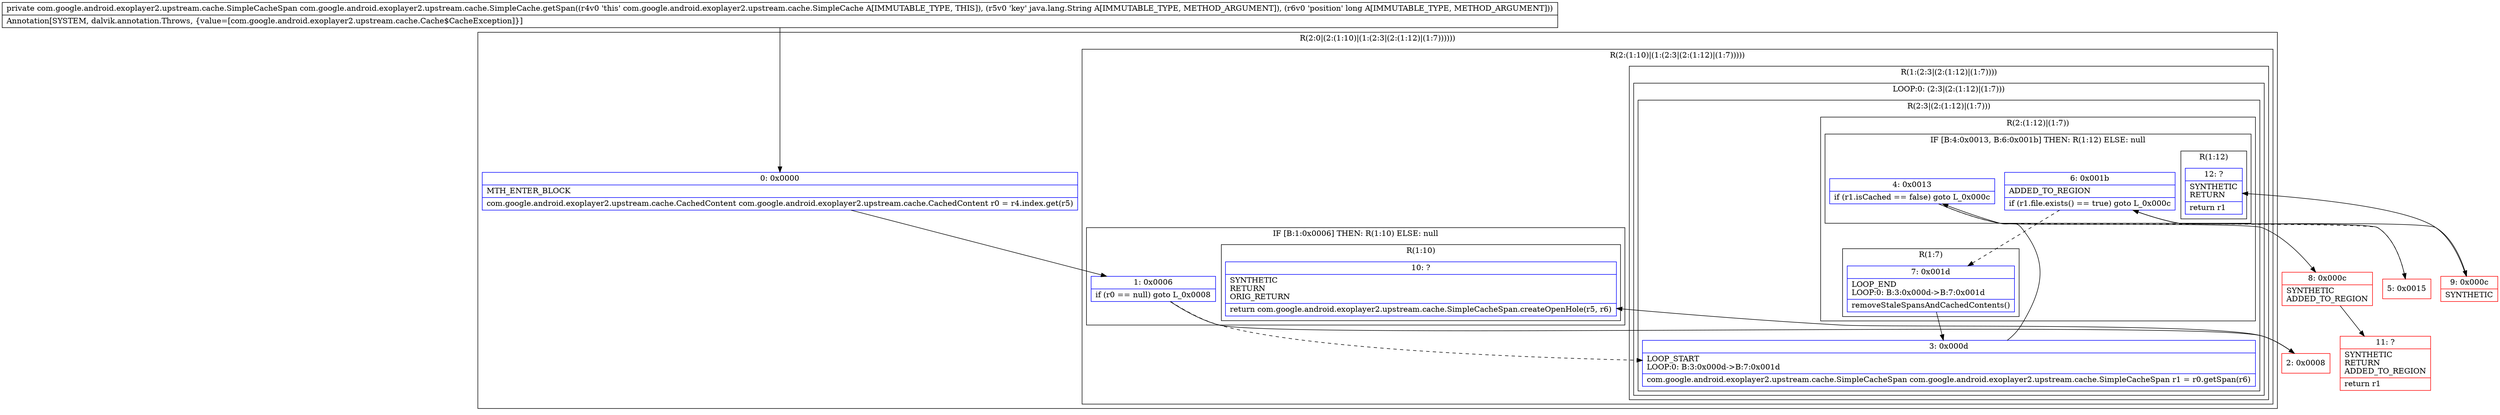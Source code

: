 digraph "CFG forcom.google.android.exoplayer2.upstream.cache.SimpleCache.getSpan(Ljava\/lang\/String;J)Lcom\/google\/android\/exoplayer2\/upstream\/cache\/SimpleCacheSpan;" {
subgraph cluster_Region_278585440 {
label = "R(2:0|(2:(1:10)|(1:(2:3|(2:(1:12)|(1:7))))))";
node [shape=record,color=blue];
Node_0 [shape=record,label="{0\:\ 0x0000|MTH_ENTER_BLOCK\l|com.google.android.exoplayer2.upstream.cache.CachedContent com.google.android.exoplayer2.upstream.cache.CachedContent r0 = r4.index.get(r5)\l}"];
subgraph cluster_Region_242899740 {
label = "R(2:(1:10)|(1:(2:3|(2:(1:12)|(1:7)))))";
node [shape=record,color=blue];
subgraph cluster_IfRegion_1740556019 {
label = "IF [B:1:0x0006] THEN: R(1:10) ELSE: null";
node [shape=record,color=blue];
Node_1 [shape=record,label="{1\:\ 0x0006|if (r0 == null) goto L_0x0008\l}"];
subgraph cluster_Region_1655137988 {
label = "R(1:10)";
node [shape=record,color=blue];
Node_10 [shape=record,label="{10\:\ ?|SYNTHETIC\lRETURN\lORIG_RETURN\l|return com.google.android.exoplayer2.upstream.cache.SimpleCacheSpan.createOpenHole(r5, r6)\l}"];
}
}
subgraph cluster_Region_319241931 {
label = "R(1:(2:3|(2:(1:12)|(1:7))))";
node [shape=record,color=blue];
subgraph cluster_LoopRegion_803080684 {
label = "LOOP:0: (2:3|(2:(1:12)|(1:7)))";
node [shape=record,color=blue];
subgraph cluster_Region_30685554 {
label = "R(2:3|(2:(1:12)|(1:7)))";
node [shape=record,color=blue];
Node_3 [shape=record,label="{3\:\ 0x000d|LOOP_START\lLOOP:0: B:3:0x000d\-\>B:7:0x001d\l|com.google.android.exoplayer2.upstream.cache.SimpleCacheSpan com.google.android.exoplayer2.upstream.cache.SimpleCacheSpan r1 = r0.getSpan(r6)\l}"];
subgraph cluster_Region_1939871152 {
label = "R(2:(1:12)|(1:7))";
node [shape=record,color=blue];
subgraph cluster_IfRegion_1285358041 {
label = "IF [B:4:0x0013, B:6:0x001b] THEN: R(1:12) ELSE: null";
node [shape=record,color=blue];
Node_4 [shape=record,label="{4\:\ 0x0013|if (r1.isCached == false) goto L_0x000c\l}"];
Node_6 [shape=record,label="{6\:\ 0x001b|ADDED_TO_REGION\l|if (r1.file.exists() == true) goto L_0x000c\l}"];
subgraph cluster_Region_188969418 {
label = "R(1:12)";
node [shape=record,color=blue];
Node_12 [shape=record,label="{12\:\ ?|SYNTHETIC\lRETURN\l|return r1\l}"];
}
}
subgraph cluster_Region_711515206 {
label = "R(1:7)";
node [shape=record,color=blue];
Node_7 [shape=record,label="{7\:\ 0x001d|LOOP_END\lLOOP:0: B:3:0x000d\-\>B:7:0x001d\l|removeStaleSpansAndCachedContents()\l}"];
}
}
}
}
}
}
}
Node_2 [shape=record,color=red,label="{2\:\ 0x0008}"];
Node_5 [shape=record,color=red,label="{5\:\ 0x0015}"];
Node_8 [shape=record,color=red,label="{8\:\ 0x000c|SYNTHETIC\lADDED_TO_REGION\l}"];
Node_9 [shape=record,color=red,label="{9\:\ 0x000c|SYNTHETIC\l}"];
Node_11 [shape=record,color=red,label="{11\:\ ?|SYNTHETIC\lRETURN\lADDED_TO_REGION\l|return r1\l}"];
MethodNode[shape=record,label="{private com.google.android.exoplayer2.upstream.cache.SimpleCacheSpan com.google.android.exoplayer2.upstream.cache.SimpleCache.getSpan((r4v0 'this' com.google.android.exoplayer2.upstream.cache.SimpleCache A[IMMUTABLE_TYPE, THIS]), (r5v0 'key' java.lang.String A[IMMUTABLE_TYPE, METHOD_ARGUMENT]), (r6v0 'position' long A[IMMUTABLE_TYPE, METHOD_ARGUMENT]))  | Annotation[SYSTEM, dalvik.annotation.Throws, \{value=[com.google.android.exoplayer2.upstream.cache.Cache$CacheException]\}]\l}"];
MethodNode -> Node_0;
Node_0 -> Node_1;
Node_1 -> Node_2;
Node_1 -> Node_3[style=dashed];
Node_3 -> Node_4;
Node_4 -> Node_5[style=dashed];
Node_4 -> Node_8;
Node_6 -> Node_7[style=dashed];
Node_6 -> Node_9;
Node_7 -> Node_3;
Node_2 -> Node_10;
Node_5 -> Node_6;
Node_8 -> Node_11;
Node_9 -> Node_12;
}

